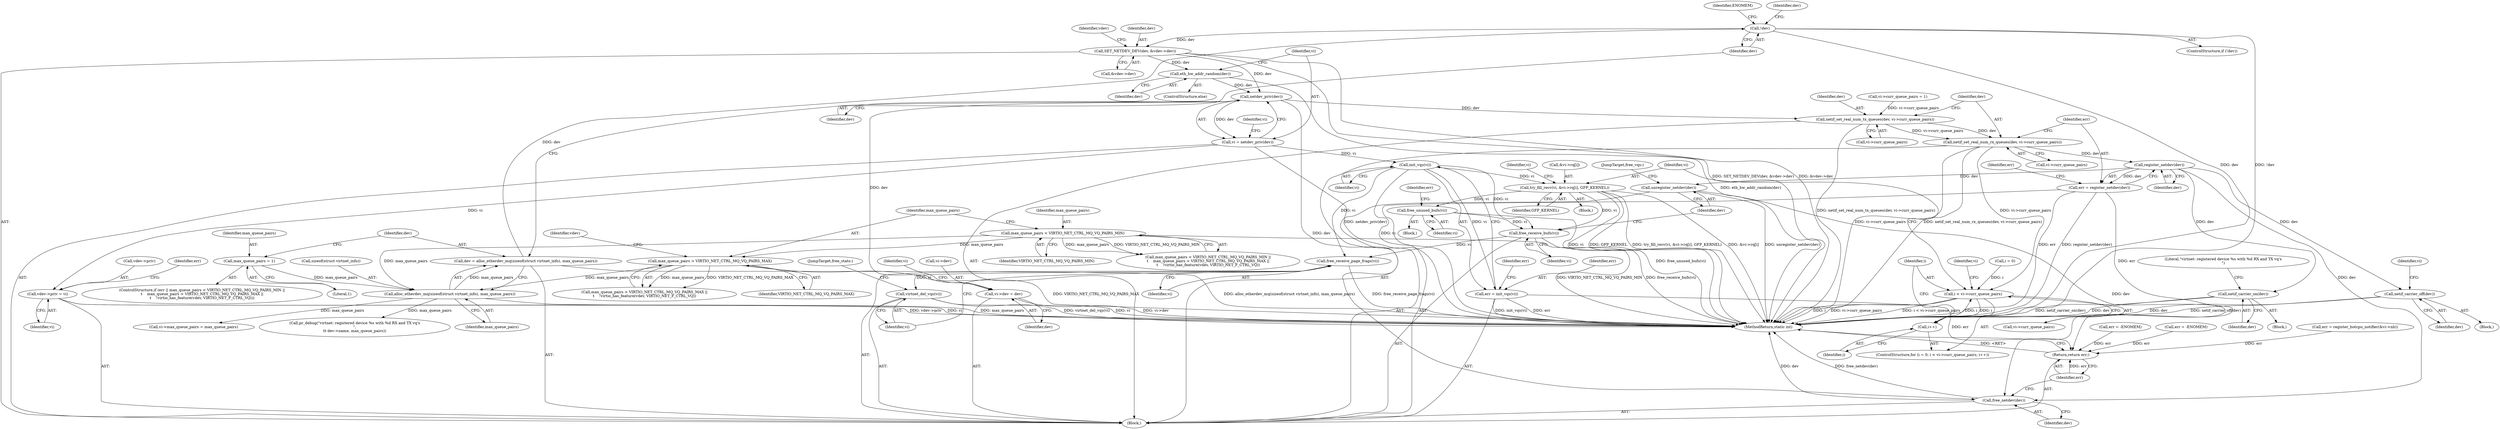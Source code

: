 digraph "0_linux_48900cb6af4282fa0fb6ff4d72a81aa3dadb5c39@API" {
"1000321" [label="(Call,eth_hw_addr_random(dev))"];
"1000203" [label="(Call,SET_NETDEV_DEV(dev, &vdev->dev))"];
"1000174" [label="(Call,!dev)"];
"1000167" [label="(Call,dev = alloc_etherdev_mq(sizeof(struct virtnet_info), max_queue_pairs))"];
"1000169" [label="(Call,alloc_etherdev_mq(sizeof(struct virtnet_info), max_queue_pairs))"];
"1000157" [label="(Call,max_queue_pairs > VIRTIO_NET_CTRL_MQ_VQ_PAIRS_MAX)"];
"1000153" [label="(Call,max_queue_pairs < VIRTIO_NET_CTRL_MQ_VQ_PAIRS_MIN)"];
"1000164" [label="(Call,max_queue_pairs = 1)"];
"1000325" [label="(Call,netdev_priv(dev))"];
"1000323" [label="(Call,vi = netdev_priv(dev))"];
"1000337" [label="(Call,vdev->priv = vi)"];
"1000474" [label="(Call,init_vqs(vi))"];
"1000472" [label="(Call,err = init_vqs(vi))"];
"1000636" [label="(Return,return err;)"];
"1000523" [label="(Call,try_fill_recv(vi, &vi->rq[i], GFP_KERNEL))"];
"1000552" [label="(Call,free_unused_bufs(vi))"];
"1000614" [label="(Call,free_receive_bufs(vi))"];
"1000624" [label="(Call,free_receive_page_frags(vi))"];
"1000626" [label="(Call,virtnet_del_vqs(vi))"];
"1000327" [label="(Call,vi->dev = dev)"];
"1000489" [label="(Call,netif_set_real_num_tx_queues(dev, vi->curr_queue_pairs))"];
"1000494" [label="(Call,netif_set_real_num_rx_queues(dev, vi->curr_queue_pairs))"];
"1000501" [label="(Call,register_netdev(dev))"];
"1000499" [label="(Call,err = register_netdev(dev))"];
"1000587" [label="(Call,netif_carrier_off(dev))"];
"1000601" [label="(Call,netif_carrier_on(dev))"];
"1000616" [label="(Call,unregister_netdev(dev))"];
"1000634" [label="(Call,free_netdev(dev))"];
"1000515" [label="(Call,i < vi->curr_queue_pairs)"];
"1000520" [label="(Call,i++)"];
"1000342" [label="(Call,err = -ENOMEM)"];
"1000343" [label="(Identifier,err)"];
"1000616" [label="(Call,unregister_netdev(dev))"];
"1000474" [label="(Call,init_vqs(vi))"];
"1000635" [label="(Identifier,dev)"];
"1000325" [label="(Call,netdev_priv(dev))"];
"1000554" [label="(Call,err = -ENOMEM)"];
"1000338" [label="(Call,vdev->priv)"];
"1000164" [label="(Call,max_queue_pairs = 1)"];
"1000477" [label="(Identifier,err)"];
"1000525" [label="(Call,&vi->rq[i])"];
"1000152" [label="(Call,max_queue_pairs < VIRTIO_NET_CTRL_MQ_VQ_PAIRS_MIN ||\n\t    max_queue_pairs > VIRTIO_NET_CTRL_MQ_VQ_PAIRS_MAX ||\n\t    !virtio_has_feature(vdev, VIRTIO_NET_F_CTRL_VQ))"];
"1000211" [label="(Identifier,vdev)"];
"1000165" [label="(Identifier,max_queue_pairs)"];
"1000334" [label="(Identifier,vi)"];
"1000491" [label="(Call,vi->curr_queue_pairs)"];
"1000475" [label="(Identifier,vi)"];
"1000501" [label="(Call,register_netdev(dev))"];
"1000167" [label="(Call,dev = alloc_etherdev_mq(sizeof(struct virtnet_info), max_queue_pairs))"];
"1000337" [label="(Call,vdev->priv = vi)"];
"1000173" [label="(ControlStructure,if (!dev))"];
"1000489" [label="(Call,netif_set_real_num_tx_queues(dev, vi->curr_queue_pairs))"];
"1000462" [label="(Call,vi->curr_queue_pairs = 1)"];
"1000159" [label="(Identifier,VIRTIO_NET_CTRL_MQ_VQ_PAIRS_MAX)"];
"1000170" [label="(Call,sizeof(struct virtnet_info))"];
"1000562" [label="(Identifier,vi)"];
"1000166" [label="(Literal,1)"];
"1000158" [label="(Identifier,max_queue_pairs)"];
"1000522" [label="(Block,)"];
"1000174" [label="(Call,!dev)"];
"1000551" [label="(Block,)"];
"1000627" [label="(Identifier,vi)"];
"1000521" [label="(Identifier,i)"];
"1000172" [label="(Identifier,max_queue_pairs)"];
"1000322" [label="(Identifier,dev)"];
"1000588" [label="(Identifier,dev)"];
"1000328" [label="(Call,vi->dev)"];
"1000496" [label="(Call,vi->curr_queue_pairs)"];
"1000467" [label="(Call,vi->max_queue_pairs = max_queue_pairs)"];
"1000155" [label="(Identifier,VIRTIO_NET_CTRL_MQ_VQ_PAIRS_MIN)"];
"1000617" [label="(Identifier,dev)"];
"1000499" [label="(Call,err = register_netdev(dev))"];
"1000149" [label="(ControlStructure,if (err || max_queue_pairs < VIRTIO_NET_CTRL_MQ_VQ_PAIRS_MIN ||\n\t    max_queue_pairs > VIRTIO_NET_CTRL_MQ_VQ_PAIRS_MAX ||\n\t    !virtio_has_feature(vdev, VIRTIO_NET_F_CTRL_VQ)))"];
"1000156" [label="(Call,max_queue_pairs > VIRTIO_NET_CTRL_MQ_VQ_PAIRS_MAX ||\n\t    !virtio_has_feature(vdev, VIRTIO_NET_F_CTRL_VQ))"];
"1000624" [label="(Call,free_receive_page_frags(vi))"];
"1000494" [label="(Call,netif_set_real_num_rx_queues(dev, vi->curr_queue_pairs))"];
"1000586" [label="(Block,)"];
"1000323" [label="(Call,vi = netdev_priv(dev))"];
"1000205" [label="(Call,&vdev->dev)"];
"1000618" [label="(JumpTarget,free_vqs:)"];
"1000341" [label="(Identifier,vi)"];
"1000531" [label="(Identifier,GFP_KERNEL)"];
"1000587" [label="(Call,netif_carrier_off(dev))"];
"1000567" [label="(Call,err = register_hotcpu_notifier(&vi->nb))"];
"1000523" [label="(Call,try_fill_recv(vi, &vi->rq[i], GFP_KERNEL))"];
"1000552" [label="(Call,free_unused_bufs(vi))"];
"1000625" [label="(Identifier,vi)"];
"1000162" [label="(Identifier,vdev)"];
"1000628" [label="(JumpTarget,free_stats:)"];
"1000626" [label="(Call,virtnet_del_vqs(vi))"];
"1000320" [label="(ControlStructure,else)"];
"1000604" [label="(Literal,\"virtnet: registered device %s with %d RX and TX vq's\n\")"];
"1000592" [label="(Identifier,vi)"];
"1000601" [label="(Call,netif_carrier_on(dev))"];
"1000524" [label="(Identifier,vi)"];
"1000331" [label="(Identifier,dev)"];
"1000473" [label="(Identifier,err)"];
"1000602" [label="(Identifier,dev)"];
"1000118" [label="(Block,)"];
"1000154" [label="(Identifier,max_queue_pairs)"];
"1000516" [label="(Identifier,i)"];
"1000203" [label="(Call,SET_NETDEV_DEV(dev, &vdev->dev))"];
"1000157" [label="(Call,max_queue_pairs > VIRTIO_NET_CTRL_MQ_VQ_PAIRS_MAX)"];
"1000504" [label="(Identifier,err)"];
"1000502" [label="(Identifier,dev)"];
"1000553" [label="(Identifier,vi)"];
"1000615" [label="(Identifier,vi)"];
"1000555" [label="(Identifier,err)"];
"1000321" [label="(Call,eth_hw_addr_random(dev))"];
"1000500" [label="(Identifier,err)"];
"1000638" [label="(MethodReturn,static int)"];
"1000520" [label="(Call,i++)"];
"1000512" [label="(Call,i = 0)"];
"1000511" [label="(ControlStructure,for (i = 0; i < vi->curr_queue_pairs; i++))"];
"1000490" [label="(Identifier,dev)"];
"1000329" [label="(Identifier,vi)"];
"1000595" [label="(Block,)"];
"1000495" [label="(Identifier,dev)"];
"1000634" [label="(Call,free_netdev(dev))"];
"1000178" [label="(Identifier,ENOMEM)"];
"1000169" [label="(Call,alloc_etherdev_mq(sizeof(struct virtnet_info), max_queue_pairs))"];
"1000153" [label="(Call,max_queue_pairs < VIRTIO_NET_CTRL_MQ_VQ_PAIRS_MIN)"];
"1000515" [label="(Call,i < vi->curr_queue_pairs)"];
"1000637" [label="(Identifier,err)"];
"1000327" [label="(Call,vi->dev = dev)"];
"1000324" [label="(Identifier,vi)"];
"1000175" [label="(Identifier,dev)"];
"1000326" [label="(Identifier,dev)"];
"1000614" [label="(Call,free_receive_bufs(vi))"];
"1000204" [label="(Identifier,dev)"];
"1000472" [label="(Call,err = init_vqs(vi))"];
"1000538" [label="(Identifier,vi)"];
"1000636" [label="(Return,return err;)"];
"1000517" [label="(Call,vi->curr_queue_pairs)"];
"1000168" [label="(Identifier,dev)"];
"1000181" [label="(Identifier,dev)"];
"1000603" [label="(Call,pr_debug(\"virtnet: registered device %s with %d RX and TX vq's\n\",\n\t\t dev->name, max_queue_pairs))"];
"1000321" -> "1000320"  [label="AST: "];
"1000321" -> "1000322"  [label="CFG: "];
"1000322" -> "1000321"  [label="AST: "];
"1000324" -> "1000321"  [label="CFG: "];
"1000321" -> "1000638"  [label="DDG: eth_hw_addr_random(dev)"];
"1000203" -> "1000321"  [label="DDG: dev"];
"1000321" -> "1000325"  [label="DDG: dev"];
"1000203" -> "1000118"  [label="AST: "];
"1000203" -> "1000205"  [label="CFG: "];
"1000204" -> "1000203"  [label="AST: "];
"1000205" -> "1000203"  [label="AST: "];
"1000211" -> "1000203"  [label="CFG: "];
"1000203" -> "1000638"  [label="DDG: SET_NETDEV_DEV(dev, &vdev->dev)"];
"1000203" -> "1000638"  [label="DDG: &vdev->dev"];
"1000174" -> "1000203"  [label="DDG: dev"];
"1000203" -> "1000325"  [label="DDG: dev"];
"1000174" -> "1000173"  [label="AST: "];
"1000174" -> "1000175"  [label="CFG: "];
"1000175" -> "1000174"  [label="AST: "];
"1000178" -> "1000174"  [label="CFG: "];
"1000181" -> "1000174"  [label="CFG: "];
"1000174" -> "1000638"  [label="DDG: !dev"];
"1000174" -> "1000638"  [label="DDG: dev"];
"1000167" -> "1000174"  [label="DDG: dev"];
"1000167" -> "1000118"  [label="AST: "];
"1000167" -> "1000169"  [label="CFG: "];
"1000168" -> "1000167"  [label="AST: "];
"1000169" -> "1000167"  [label="AST: "];
"1000175" -> "1000167"  [label="CFG: "];
"1000167" -> "1000638"  [label="DDG: alloc_etherdev_mq(sizeof(struct virtnet_info), max_queue_pairs)"];
"1000169" -> "1000167"  [label="DDG: max_queue_pairs"];
"1000169" -> "1000172"  [label="CFG: "];
"1000170" -> "1000169"  [label="AST: "];
"1000172" -> "1000169"  [label="AST: "];
"1000169" -> "1000638"  [label="DDG: max_queue_pairs"];
"1000157" -> "1000169"  [label="DDG: max_queue_pairs"];
"1000153" -> "1000169"  [label="DDG: max_queue_pairs"];
"1000164" -> "1000169"  [label="DDG: max_queue_pairs"];
"1000169" -> "1000467"  [label="DDG: max_queue_pairs"];
"1000169" -> "1000603"  [label="DDG: max_queue_pairs"];
"1000157" -> "1000156"  [label="AST: "];
"1000157" -> "1000159"  [label="CFG: "];
"1000158" -> "1000157"  [label="AST: "];
"1000159" -> "1000157"  [label="AST: "];
"1000162" -> "1000157"  [label="CFG: "];
"1000156" -> "1000157"  [label="CFG: "];
"1000157" -> "1000638"  [label="DDG: VIRTIO_NET_CTRL_MQ_VQ_PAIRS_MAX"];
"1000157" -> "1000156"  [label="DDG: max_queue_pairs"];
"1000157" -> "1000156"  [label="DDG: VIRTIO_NET_CTRL_MQ_VQ_PAIRS_MAX"];
"1000153" -> "1000157"  [label="DDG: max_queue_pairs"];
"1000153" -> "1000152"  [label="AST: "];
"1000153" -> "1000155"  [label="CFG: "];
"1000154" -> "1000153"  [label="AST: "];
"1000155" -> "1000153"  [label="AST: "];
"1000158" -> "1000153"  [label="CFG: "];
"1000152" -> "1000153"  [label="CFG: "];
"1000153" -> "1000638"  [label="DDG: VIRTIO_NET_CTRL_MQ_VQ_PAIRS_MIN"];
"1000153" -> "1000152"  [label="DDG: max_queue_pairs"];
"1000153" -> "1000152"  [label="DDG: VIRTIO_NET_CTRL_MQ_VQ_PAIRS_MIN"];
"1000164" -> "1000149"  [label="AST: "];
"1000164" -> "1000166"  [label="CFG: "];
"1000165" -> "1000164"  [label="AST: "];
"1000166" -> "1000164"  [label="AST: "];
"1000168" -> "1000164"  [label="CFG: "];
"1000325" -> "1000323"  [label="AST: "];
"1000325" -> "1000326"  [label="CFG: "];
"1000326" -> "1000325"  [label="AST: "];
"1000323" -> "1000325"  [label="CFG: "];
"1000325" -> "1000323"  [label="DDG: dev"];
"1000325" -> "1000327"  [label="DDG: dev"];
"1000325" -> "1000489"  [label="DDG: dev"];
"1000325" -> "1000634"  [label="DDG: dev"];
"1000323" -> "1000118"  [label="AST: "];
"1000324" -> "1000323"  [label="AST: "];
"1000329" -> "1000323"  [label="CFG: "];
"1000323" -> "1000638"  [label="DDG: netdev_priv(dev)"];
"1000323" -> "1000337"  [label="DDG: vi"];
"1000323" -> "1000474"  [label="DDG: vi"];
"1000337" -> "1000118"  [label="AST: "];
"1000337" -> "1000341"  [label="CFG: "];
"1000338" -> "1000337"  [label="AST: "];
"1000341" -> "1000337"  [label="AST: "];
"1000343" -> "1000337"  [label="CFG: "];
"1000337" -> "1000638"  [label="DDG: vdev->priv"];
"1000337" -> "1000638"  [label="DDG: vi"];
"1000474" -> "1000472"  [label="AST: "];
"1000474" -> "1000475"  [label="CFG: "];
"1000475" -> "1000474"  [label="AST: "];
"1000472" -> "1000474"  [label="CFG: "];
"1000474" -> "1000638"  [label="DDG: vi"];
"1000474" -> "1000472"  [label="DDG: vi"];
"1000474" -> "1000523"  [label="DDG: vi"];
"1000474" -> "1000614"  [label="DDG: vi"];
"1000474" -> "1000624"  [label="DDG: vi"];
"1000472" -> "1000118"  [label="AST: "];
"1000473" -> "1000472"  [label="AST: "];
"1000477" -> "1000472"  [label="CFG: "];
"1000472" -> "1000638"  [label="DDG: init_vqs(vi)"];
"1000472" -> "1000638"  [label="DDG: err"];
"1000472" -> "1000636"  [label="DDG: err"];
"1000636" -> "1000118"  [label="AST: "];
"1000636" -> "1000637"  [label="CFG: "];
"1000637" -> "1000636"  [label="AST: "];
"1000638" -> "1000636"  [label="CFG: "];
"1000636" -> "1000638"  [label="DDG: <RET>"];
"1000637" -> "1000636"  [label="DDG: err"];
"1000567" -> "1000636"  [label="DDG: err"];
"1000342" -> "1000636"  [label="DDG: err"];
"1000554" -> "1000636"  [label="DDG: err"];
"1000499" -> "1000636"  [label="DDG: err"];
"1000523" -> "1000522"  [label="AST: "];
"1000523" -> "1000531"  [label="CFG: "];
"1000524" -> "1000523"  [label="AST: "];
"1000525" -> "1000523"  [label="AST: "];
"1000531" -> "1000523"  [label="AST: "];
"1000538" -> "1000523"  [label="CFG: "];
"1000523" -> "1000638"  [label="DDG: &vi->rq[i]"];
"1000523" -> "1000638"  [label="DDG: vi"];
"1000523" -> "1000638"  [label="DDG: GFP_KERNEL"];
"1000523" -> "1000638"  [label="DDG: try_fill_recv(vi, &vi->rq[i], GFP_KERNEL)"];
"1000523" -> "1000552"  [label="DDG: vi"];
"1000523" -> "1000614"  [label="DDG: vi"];
"1000552" -> "1000551"  [label="AST: "];
"1000552" -> "1000553"  [label="CFG: "];
"1000553" -> "1000552"  [label="AST: "];
"1000555" -> "1000552"  [label="CFG: "];
"1000552" -> "1000638"  [label="DDG: free_unused_bufs(vi)"];
"1000552" -> "1000614"  [label="DDG: vi"];
"1000614" -> "1000118"  [label="AST: "];
"1000614" -> "1000615"  [label="CFG: "];
"1000615" -> "1000614"  [label="AST: "];
"1000617" -> "1000614"  [label="CFG: "];
"1000614" -> "1000638"  [label="DDG: free_receive_bufs(vi)"];
"1000614" -> "1000624"  [label="DDG: vi"];
"1000624" -> "1000118"  [label="AST: "];
"1000624" -> "1000625"  [label="CFG: "];
"1000625" -> "1000624"  [label="AST: "];
"1000627" -> "1000624"  [label="CFG: "];
"1000624" -> "1000638"  [label="DDG: free_receive_page_frags(vi)"];
"1000624" -> "1000626"  [label="DDG: vi"];
"1000626" -> "1000118"  [label="AST: "];
"1000626" -> "1000627"  [label="CFG: "];
"1000627" -> "1000626"  [label="AST: "];
"1000628" -> "1000626"  [label="CFG: "];
"1000626" -> "1000638"  [label="DDG: virtnet_del_vqs(vi)"];
"1000626" -> "1000638"  [label="DDG: vi"];
"1000327" -> "1000118"  [label="AST: "];
"1000327" -> "1000331"  [label="CFG: "];
"1000328" -> "1000327"  [label="AST: "];
"1000331" -> "1000327"  [label="AST: "];
"1000334" -> "1000327"  [label="CFG: "];
"1000327" -> "1000638"  [label="DDG: vi->dev"];
"1000489" -> "1000118"  [label="AST: "];
"1000489" -> "1000491"  [label="CFG: "];
"1000490" -> "1000489"  [label="AST: "];
"1000491" -> "1000489"  [label="AST: "];
"1000495" -> "1000489"  [label="CFG: "];
"1000489" -> "1000638"  [label="DDG: netif_set_real_num_tx_queues(dev, vi->curr_queue_pairs)"];
"1000462" -> "1000489"  [label="DDG: vi->curr_queue_pairs"];
"1000489" -> "1000494"  [label="DDG: dev"];
"1000489" -> "1000494"  [label="DDG: vi->curr_queue_pairs"];
"1000494" -> "1000118"  [label="AST: "];
"1000494" -> "1000496"  [label="CFG: "];
"1000495" -> "1000494"  [label="AST: "];
"1000496" -> "1000494"  [label="AST: "];
"1000500" -> "1000494"  [label="CFG: "];
"1000494" -> "1000638"  [label="DDG: netif_set_real_num_rx_queues(dev, vi->curr_queue_pairs)"];
"1000494" -> "1000638"  [label="DDG: vi->curr_queue_pairs"];
"1000494" -> "1000501"  [label="DDG: dev"];
"1000494" -> "1000515"  [label="DDG: vi->curr_queue_pairs"];
"1000501" -> "1000499"  [label="AST: "];
"1000501" -> "1000502"  [label="CFG: "];
"1000502" -> "1000501"  [label="AST: "];
"1000499" -> "1000501"  [label="CFG: "];
"1000501" -> "1000499"  [label="DDG: dev"];
"1000501" -> "1000587"  [label="DDG: dev"];
"1000501" -> "1000601"  [label="DDG: dev"];
"1000501" -> "1000616"  [label="DDG: dev"];
"1000501" -> "1000634"  [label="DDG: dev"];
"1000499" -> "1000118"  [label="AST: "];
"1000500" -> "1000499"  [label="AST: "];
"1000504" -> "1000499"  [label="CFG: "];
"1000499" -> "1000638"  [label="DDG: err"];
"1000499" -> "1000638"  [label="DDG: register_netdev(dev)"];
"1000587" -> "1000586"  [label="AST: "];
"1000587" -> "1000588"  [label="CFG: "];
"1000588" -> "1000587"  [label="AST: "];
"1000592" -> "1000587"  [label="CFG: "];
"1000587" -> "1000638"  [label="DDG: dev"];
"1000587" -> "1000638"  [label="DDG: netif_carrier_off(dev)"];
"1000601" -> "1000595"  [label="AST: "];
"1000601" -> "1000602"  [label="CFG: "];
"1000602" -> "1000601"  [label="AST: "];
"1000604" -> "1000601"  [label="CFG: "];
"1000601" -> "1000638"  [label="DDG: dev"];
"1000601" -> "1000638"  [label="DDG: netif_carrier_on(dev)"];
"1000616" -> "1000118"  [label="AST: "];
"1000616" -> "1000617"  [label="CFG: "];
"1000617" -> "1000616"  [label="AST: "];
"1000618" -> "1000616"  [label="CFG: "];
"1000616" -> "1000638"  [label="DDG: unregister_netdev(dev)"];
"1000616" -> "1000634"  [label="DDG: dev"];
"1000634" -> "1000118"  [label="AST: "];
"1000634" -> "1000635"  [label="CFG: "];
"1000635" -> "1000634"  [label="AST: "];
"1000637" -> "1000634"  [label="CFG: "];
"1000634" -> "1000638"  [label="DDG: dev"];
"1000634" -> "1000638"  [label="DDG: free_netdev(dev)"];
"1000515" -> "1000511"  [label="AST: "];
"1000515" -> "1000517"  [label="CFG: "];
"1000516" -> "1000515"  [label="AST: "];
"1000517" -> "1000515"  [label="AST: "];
"1000524" -> "1000515"  [label="CFG: "];
"1000562" -> "1000515"  [label="CFG: "];
"1000515" -> "1000638"  [label="DDG: i < vi->curr_queue_pairs"];
"1000515" -> "1000638"  [label="DDG: i"];
"1000515" -> "1000638"  [label="DDG: vi->curr_queue_pairs"];
"1000512" -> "1000515"  [label="DDG: i"];
"1000520" -> "1000515"  [label="DDG: i"];
"1000515" -> "1000520"  [label="DDG: i"];
"1000520" -> "1000511"  [label="AST: "];
"1000520" -> "1000521"  [label="CFG: "];
"1000521" -> "1000520"  [label="AST: "];
"1000516" -> "1000520"  [label="CFG: "];
}
